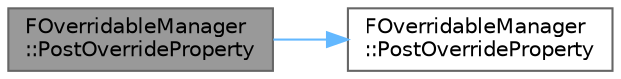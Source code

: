 digraph "FOverridableManager::PostOverrideProperty"
{
 // INTERACTIVE_SVG=YES
 // LATEX_PDF_SIZE
  bgcolor="transparent";
  edge [fontname=Helvetica,fontsize=10,labelfontname=Helvetica,labelfontsize=10];
  node [fontname=Helvetica,fontsize=10,shape=box,height=0.2,width=0.4];
  rankdir="LR";
  Node1 [id="Node000001",label="FOverridableManager\l::PostOverrideProperty",height=0.2,width=0.4,color="gray40", fillcolor="grey60", style="filled", fontcolor="black",tooltip="To be called after the property was overridden of the specified object Note: Supports object that doe..."];
  Node1 -> Node2 [id="edge1_Node000001_Node000002",color="steelblue1",style="solid",tooltip=" "];
  Node2 [id="Node000002",label="FOverridableManager\l::PostOverrideProperty",height=0.2,width=0.4,color="grey40", fillcolor="white", style="filled",URL="$db/df3/classFOverridableManager.html#af7049b7b670e30a54ce2ff7ebaf42242",tooltip="To be called after the property of the specified object was overridden Note: Supports object that doe..."];
}
